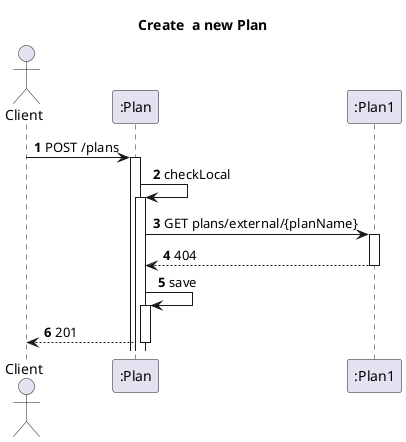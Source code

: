 @startuml
'https://plantuml.com/sequence-diagram
autoactivate on
autonumber
title  Create  a new Plan

autonumber

actor "Client" as Ac
participant ":Plan" as Auth
participant ":Plan1" as Serv


Ac->Auth:POST /plans
Auth->Auth:checkLocal
Auth->Serv: GET plans/external/{planName}
Serv-->Auth:404
Auth->Auth:save
Auth-->Ac:201









@enduml